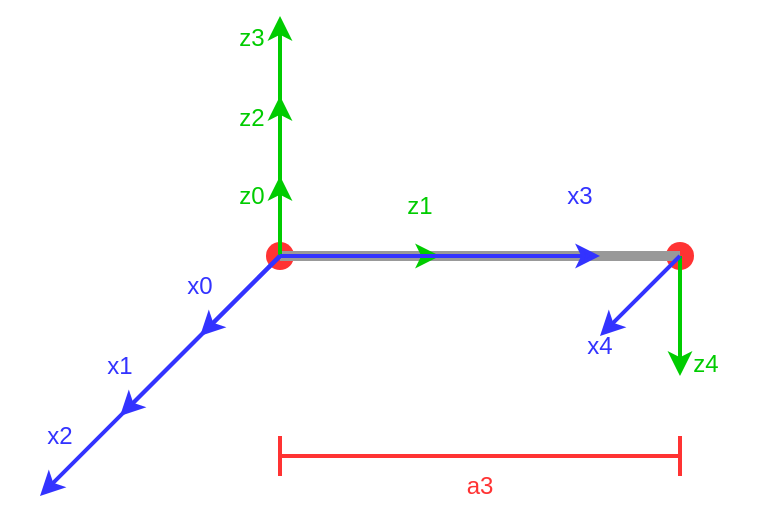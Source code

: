 <mxfile version="21.6.5" type="device">
  <diagram id="srkdeHNKpn9QA95EnYZ2" name="第 1 页">
    <mxGraphModel dx="1418" dy="843" grid="1" gridSize="10" guides="1" tooltips="1" connect="1" arrows="1" fold="1" page="1" pageScale="1" pageWidth="827" pageHeight="1169" math="0" shadow="0">
      <root>
        <mxCell id="0" />
        <mxCell id="1" parent="0" />
        <mxCell id="EShgTQvuavF3d6TaSnqA-1" value="" style="shape=waypoint;sketch=0;fillStyle=solid;size=6;pointerEvents=1;points=[];fillColor=none;resizable=0;rotatable=0;perimeter=centerPerimeter;snapToPoint=1;strokeWidth=5;strokeColor=#FF3333;" parent="1" vertex="1">
          <mxGeometry x="150" y="270" width="20" height="20" as="geometry" />
        </mxCell>
        <mxCell id="EShgTQvuavF3d6TaSnqA-2" value="" style="shape=waypoint;sketch=0;fillStyle=solid;size=6;pointerEvents=1;points=[];fillColor=none;resizable=0;rotatable=0;perimeter=centerPerimeter;snapToPoint=1;strokeWidth=5;strokeColor=#FF3333;" parent="1" vertex="1">
          <mxGeometry x="350" y="270" width="20" height="20" as="geometry" />
        </mxCell>
        <mxCell id="EShgTQvuavF3d6TaSnqA-3" value="" style="endArrow=none;html=1;rounded=0;exitX=0.75;exitY=0.7;exitDx=0;exitDy=0;exitPerimeter=0;strokeColor=#999999;strokeWidth=5;" parent="1" source="EShgTQvuavF3d6TaSnqA-1" target="EShgTQvuavF3d6TaSnqA-2" edge="1">
          <mxGeometry width="50" height="50" relative="1" as="geometry">
            <mxPoint x="370" y="460" as="sourcePoint" />
            <mxPoint x="420" y="410" as="targetPoint" />
          </mxGeometry>
        </mxCell>
        <mxCell id="EShgTQvuavF3d6TaSnqA-4" value="" style="endArrow=classic;html=1;rounded=0;exitX=0.5;exitY=0.85;exitDx=0;exitDy=0;exitPerimeter=0;strokeColor=#00CC00;strokeWidth=2;" parent="1" source="EShgTQvuavF3d6TaSnqA-1" edge="1">
          <mxGeometry width="50" height="50" relative="1" as="geometry">
            <mxPoint x="370" y="460" as="sourcePoint" />
            <mxPoint x="160" y="200" as="targetPoint" />
          </mxGeometry>
        </mxCell>
        <mxCell id="EShgTQvuavF3d6TaSnqA-5" value="" style="endArrow=classic;html=1;rounded=0;strokeColor=#00CC00;strokeWidth=2;" parent="1" edge="1">
          <mxGeometry width="50" height="50" relative="1" as="geometry">
            <mxPoint x="160" y="280" as="sourcePoint" />
            <mxPoint x="240" y="280" as="targetPoint" />
          </mxGeometry>
        </mxCell>
        <mxCell id="EShgTQvuavF3d6TaSnqA-6" value="" style="endArrow=classic;html=1;rounded=0;strokeColor=#00CC00;strokeWidth=2;" parent="1" edge="1">
          <mxGeometry width="50" height="50" relative="1" as="geometry">
            <mxPoint x="160" y="280" as="sourcePoint" />
            <mxPoint x="160" y="160" as="targetPoint" />
          </mxGeometry>
        </mxCell>
        <mxCell id="EShgTQvuavF3d6TaSnqA-7" value="" style="endArrow=classic;html=1;rounded=0;strokeColor=#00CC00;strokeWidth=2;exitX=0;exitY=0.45;exitDx=0;exitDy=0;exitPerimeter=0;" parent="1" source="EShgTQvuavF3d6TaSnqA-2" edge="1">
          <mxGeometry width="50" height="50" relative="1" as="geometry">
            <mxPoint x="170" y="290" as="sourcePoint" />
            <mxPoint x="360" y="340" as="targetPoint" />
          </mxGeometry>
        </mxCell>
        <mxCell id="EShgTQvuavF3d6TaSnqA-8" value="&lt;font color=&quot;#00cc00&quot;&gt;z2&lt;/font&gt;" style="text;strokeColor=none;align=center;fillColor=none;html=1;verticalAlign=middle;whiteSpace=wrap;rounded=0;" parent="1" vertex="1">
          <mxGeometry x="116" y="196" width="60" height="30" as="geometry" />
        </mxCell>
        <mxCell id="EShgTQvuavF3d6TaSnqA-9" value="&lt;font color=&quot;#00cc00&quot;&gt;z3&lt;/font&gt;" style="text;strokeColor=none;align=center;fillColor=none;html=1;verticalAlign=middle;whiteSpace=wrap;rounded=0;" parent="1" vertex="1">
          <mxGeometry x="116" y="156" width="60" height="30" as="geometry" />
        </mxCell>
        <mxCell id="EShgTQvuavF3d6TaSnqA-10" value="&lt;font color=&quot;#00cc00&quot;&gt;z1&lt;/font&gt;" style="text;strokeColor=none;align=center;fillColor=none;html=1;verticalAlign=middle;whiteSpace=wrap;rounded=0;" parent="1" vertex="1">
          <mxGeometry x="200" y="240" width="60" height="30" as="geometry" />
        </mxCell>
        <mxCell id="EShgTQvuavF3d6TaSnqA-11" value="&lt;font color=&quot;#00cc00&quot;&gt;z4&lt;/font&gt;" style="text;strokeColor=none;align=center;fillColor=none;html=1;verticalAlign=middle;whiteSpace=wrap;rounded=0;" parent="1" vertex="1">
          <mxGeometry x="343" y="319" width="60" height="30" as="geometry" />
        </mxCell>
        <mxCell id="EShgTQvuavF3d6TaSnqA-12" value="" style="endArrow=classic;html=1;rounded=0;strokeColor=#00CC00;strokeWidth=2;" parent="1" edge="1">
          <mxGeometry width="50" height="50" relative="1" as="geometry">
            <mxPoint x="160" y="280" as="sourcePoint" />
            <mxPoint x="160" y="240" as="targetPoint" />
          </mxGeometry>
        </mxCell>
        <mxCell id="EShgTQvuavF3d6TaSnqA-13" value="&lt;font color=&quot;#00cc00&quot;&gt;z0&lt;/font&gt;" style="text;strokeColor=none;align=center;fillColor=none;html=1;verticalAlign=middle;whiteSpace=wrap;rounded=0;" parent="1" vertex="1">
          <mxGeometry x="116" y="235" width="60" height="30" as="geometry" />
        </mxCell>
        <mxCell id="EShgTQvuavF3d6TaSnqA-14" value="" style="endArrow=classic;html=1;rounded=0;strokeColor=#3333FF;strokeWidth=2;" parent="1" edge="1">
          <mxGeometry width="50" height="50" relative="1" as="geometry">
            <mxPoint x="160" y="280" as="sourcePoint" />
            <mxPoint x="120" y="320" as="targetPoint" />
          </mxGeometry>
        </mxCell>
        <mxCell id="EShgTQvuavF3d6TaSnqA-15" value="" style="endArrow=classic;html=1;rounded=0;strokeColor=#3333FF;strokeWidth=2;exitX=0.2;exitY=0.45;exitDx=0;exitDy=0;exitPerimeter=0;" parent="1" source="EShgTQvuavF3d6TaSnqA-1" edge="1">
          <mxGeometry width="50" height="50" relative="1" as="geometry">
            <mxPoint x="170" y="290" as="sourcePoint" />
            <mxPoint x="80" y="360" as="targetPoint" />
          </mxGeometry>
        </mxCell>
        <mxCell id="EShgTQvuavF3d6TaSnqA-16" value="" style="endArrow=classic;html=1;rounded=0;strokeColor=#3333FF;strokeWidth=2;" parent="1" source="EShgTQvuavF3d6TaSnqA-1" edge="1">
          <mxGeometry width="50" height="50" relative="1" as="geometry">
            <mxPoint x="370" y="460" as="sourcePoint" />
            <mxPoint x="40" y="400" as="targetPoint" />
          </mxGeometry>
        </mxCell>
        <mxCell id="EShgTQvuavF3d6TaSnqA-17" value="" style="endArrow=classic;html=1;rounded=0;strokeColor=#3333FF;strokeWidth=2;" parent="1" edge="1">
          <mxGeometry width="50" height="50" relative="1" as="geometry">
            <mxPoint x="160" y="280" as="sourcePoint" />
            <mxPoint x="320" y="280" as="targetPoint" />
          </mxGeometry>
        </mxCell>
        <mxCell id="EShgTQvuavF3d6TaSnqA-18" value="&lt;font color=&quot;#3333ff&quot;&gt;x0&lt;/font&gt;" style="text;strokeColor=none;align=center;fillColor=none;html=1;verticalAlign=middle;whiteSpace=wrap;rounded=0;" parent="1" vertex="1">
          <mxGeometry x="90" y="280" width="60" height="30" as="geometry" />
        </mxCell>
        <mxCell id="EShgTQvuavF3d6TaSnqA-19" value="&lt;font color=&quot;#3333ff&quot;&gt;x1&lt;/font&gt;" style="text;strokeColor=none;align=center;fillColor=none;html=1;verticalAlign=middle;whiteSpace=wrap;rounded=0;" parent="1" vertex="1">
          <mxGeometry x="50" y="320" width="60" height="30" as="geometry" />
        </mxCell>
        <mxCell id="EShgTQvuavF3d6TaSnqA-20" value="&lt;font color=&quot;#3333ff&quot;&gt;x2&lt;/font&gt;" style="text;strokeColor=none;align=center;fillColor=none;html=1;verticalAlign=middle;whiteSpace=wrap;rounded=0;" parent="1" vertex="1">
          <mxGeometry x="20" y="355" width="60" height="30" as="geometry" />
        </mxCell>
        <mxCell id="EShgTQvuavF3d6TaSnqA-21" value="&lt;font color=&quot;#3333ff&quot;&gt;x3&lt;/font&gt;" style="text;strokeColor=none;align=center;fillColor=none;html=1;verticalAlign=middle;whiteSpace=wrap;rounded=0;" parent="1" vertex="1">
          <mxGeometry x="280" y="235" width="60" height="30" as="geometry" />
        </mxCell>
        <mxCell id="EShgTQvuavF3d6TaSnqA-22" value="" style="endArrow=classic;html=1;rounded=0;strokeColor=#3333FF;strokeWidth=2;" parent="1" edge="1">
          <mxGeometry width="50" height="50" relative="1" as="geometry">
            <mxPoint x="360" y="280" as="sourcePoint" />
            <mxPoint x="320" y="320" as="targetPoint" />
          </mxGeometry>
        </mxCell>
        <mxCell id="EShgTQvuavF3d6TaSnqA-23" value="&lt;font color=&quot;#3333ff&quot;&gt;x4&lt;/font&gt;" style="text;strokeColor=none;align=center;fillColor=none;html=1;verticalAlign=middle;whiteSpace=wrap;rounded=0;" parent="1" vertex="1">
          <mxGeometry x="290" y="310" width="60" height="30" as="geometry" />
        </mxCell>
        <mxCell id="EShgTQvuavF3d6TaSnqA-24" value="" style="shape=crossbar;whiteSpace=wrap;html=1;rounded=1;strokeColor=#FF3333;strokeWidth=2;" parent="1" vertex="1">
          <mxGeometry x="160" y="370" width="200" height="20" as="geometry" />
        </mxCell>
        <mxCell id="EShgTQvuavF3d6TaSnqA-25" value="&lt;font color=&quot;#ff3333&quot;&gt;a3&lt;/font&gt;" style="text;strokeColor=none;align=center;fillColor=none;html=1;verticalAlign=middle;whiteSpace=wrap;rounded=0;" parent="1" vertex="1">
          <mxGeometry x="230" y="380" width="60" height="30" as="geometry" />
        </mxCell>
      </root>
    </mxGraphModel>
  </diagram>
</mxfile>
